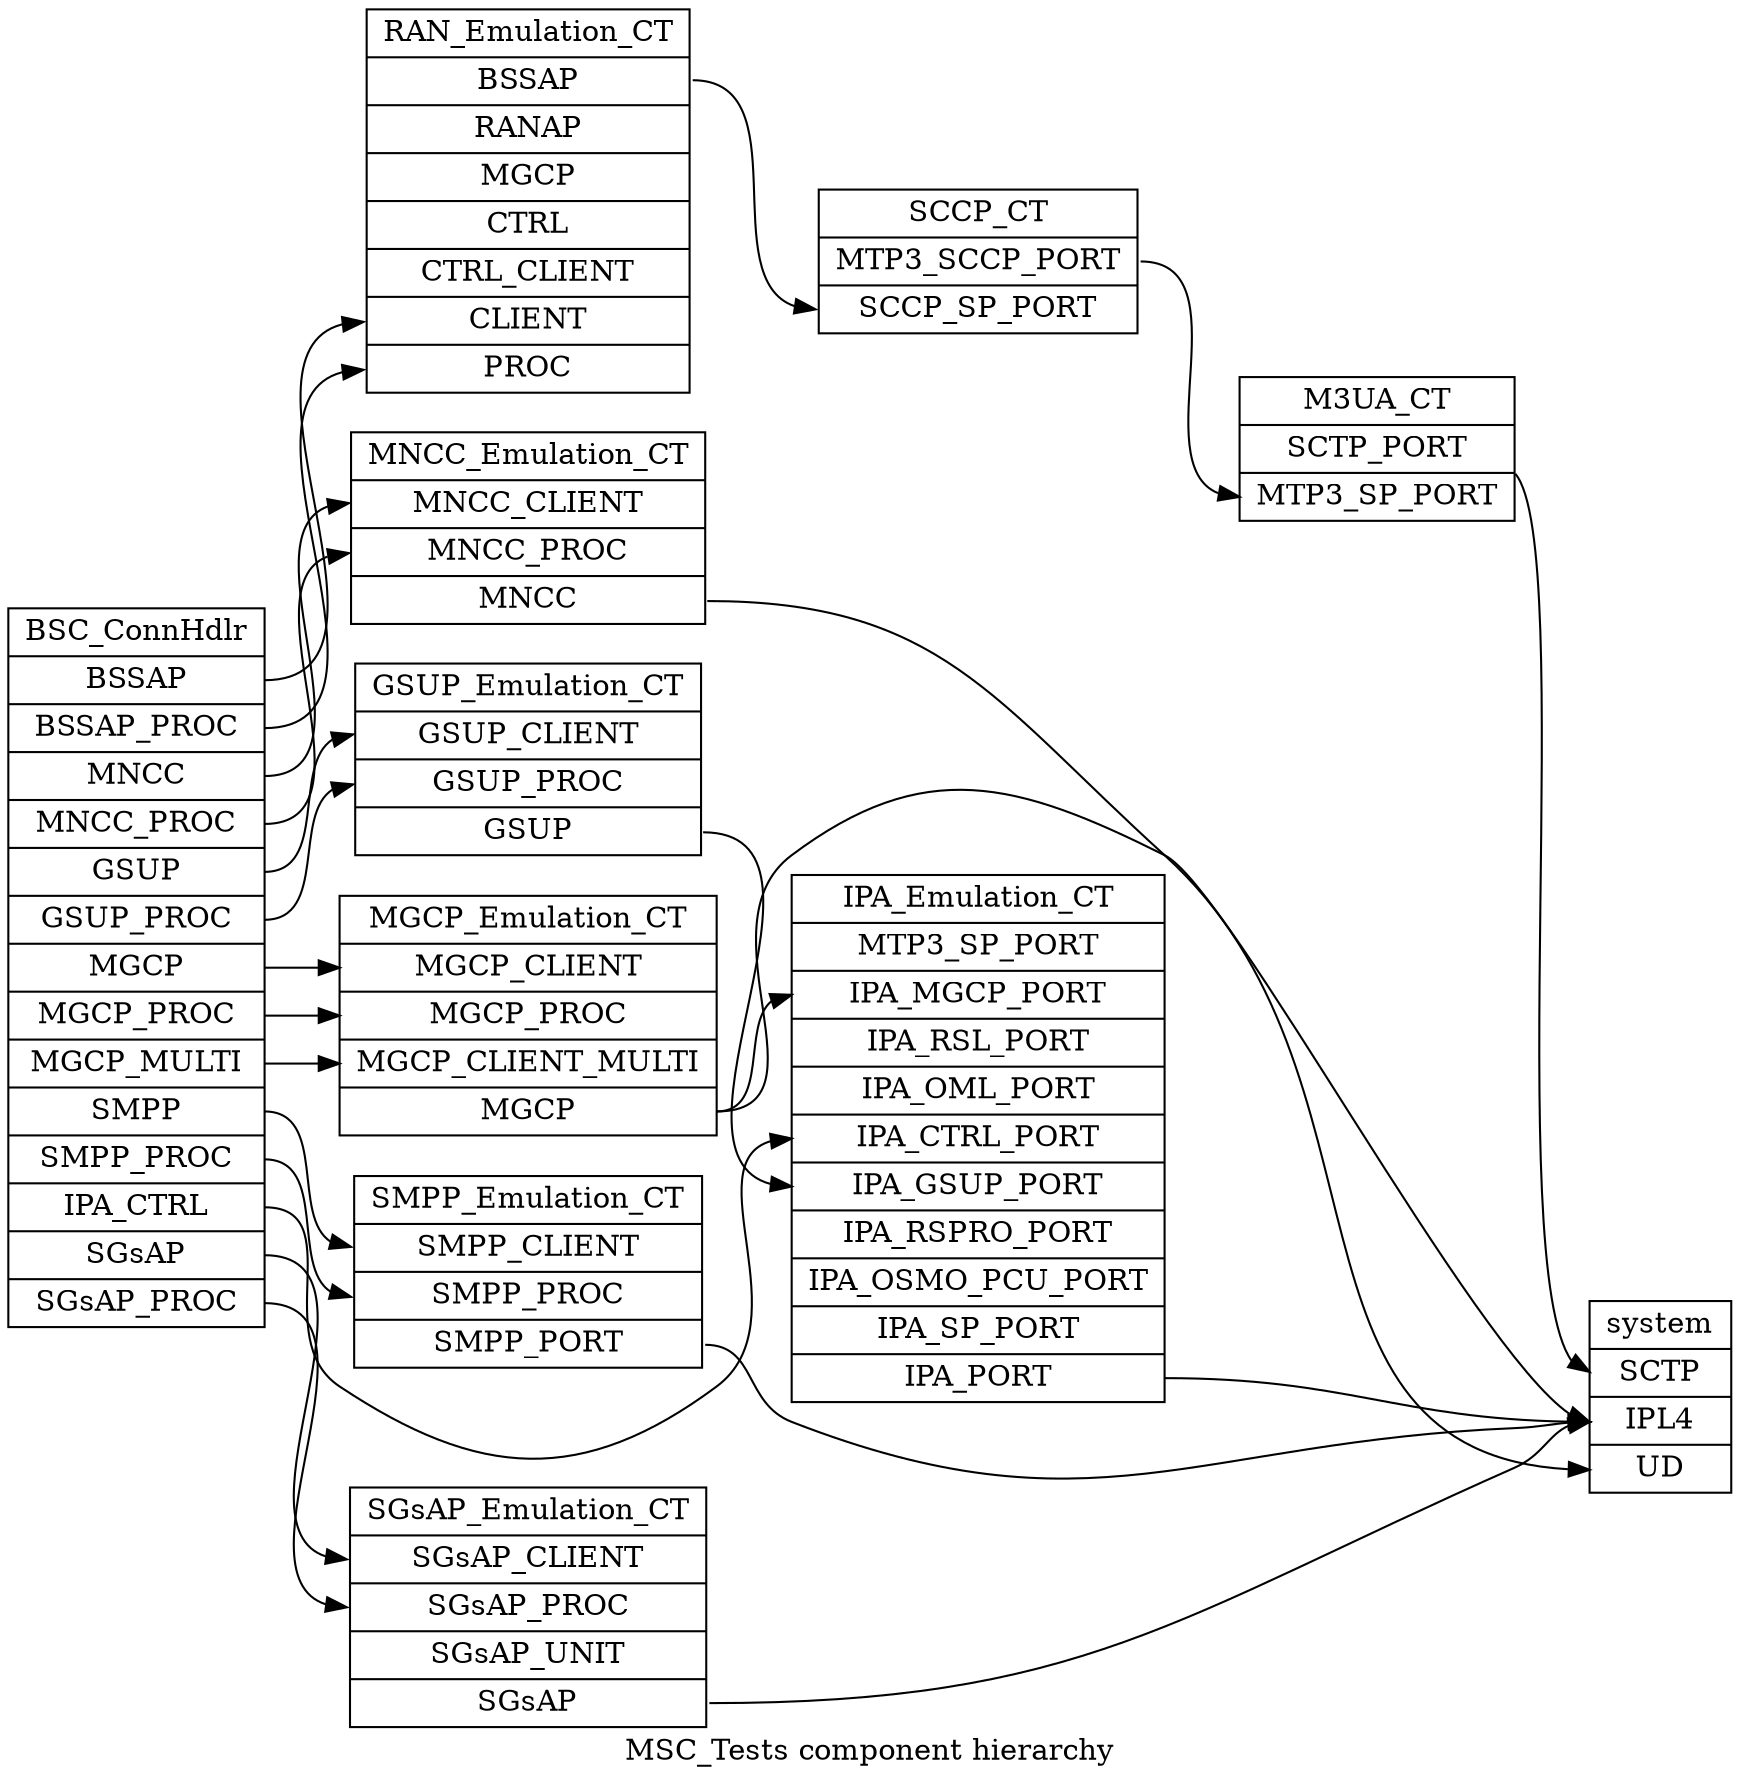 digraph G {
	rankdir = LR;
	label = "MSC_Tests component hierarchy";

	"BSC_ConnHdlr" [
		shape = "record"
		label = "<f0> BSC_ConnHdlr | <BSSAP> BSSAP | <BSSAP_PROC> BSSAP_PROC | <MNCC> MNCC | <MNCC_PROC> MNCC_PROC | <GSUP> GSUP | <GSUP_PROC> GSUP_PROC | <MGCP> MGCP | <MGCP_PROC> MGCP_PROC | <MGCP_MULTI> MGCP_MULTI | <SMPP> SMPP | <SMPP_PROC> SMPP_PROC | <IPA_CTRL> IPA_CTRL | <SGsAP> SGsAP | <SGsAP_PROC> SGsAP_PROC"
	];

	"RAN_Emulation_CT" [
		shape = "record"
		label = "<f0> RAN_Emulation_CT | <BSSAP> BSSAP | <RANAP> RANAP | <MGCP> MGCP | <CTRL> CTRL | <CTRL_CLIENT> CTRL_CLIENT | <CLIENT> CLIENT | <PROC> PROC"
	];
	"RAN_Emulation_CT":BSSAP -> "SCCP_CT":SCCP_SP_PORT
	"BSC_ConnHdlr":BSSAP -> "RAN_Emulation_CT":CLIENT
	"BSC_ConnHdlr":BSSAP_PROC -> "RAN_Emulation_CT":PROC
	"BSC_ConnHdlr":IPA_CTRL -> "IPA_Emulation_CT":IPA_CTRL_PORT


	"SCCP_CT" [
		shape = "record"
		label = "<f0> SCCP_CT | <MTP3_SCCP_PORT> MTP3_SCCP_PORT | <SCCP_SP_PORT> SCCP_SP_PORT"
	];
	"SCCP_CT":MTP3_SCCP_PORT -> "M3UA_CT":MTP3_SP_PORT

	"M3UA_CT" [

		shape = "record"
		label = "<f0> M3UA_CT | <STCP_PORT> SCTP_PORT | <MTP3_SP_PORT> MTP3_SP_PORT"
	];
	"M3UA_CT":SCTP_PORT -> "system":SCTP


	"MNCC_Emulation_CT" [
		shape = "record"
		label = "<f0> MNCC_Emulation_CT | <MNCC_CLIENT> MNCC_CLIENT | <MNCC_PROC> MNCC_PROC | <MNCC> MNCC"
	]
	"MNCC_Emulation_CT":MNCC -> "system":UD
	"BSC_ConnHdlr":MNCC -> "MNCC_Emulation_CT":MNCC_CLIENT
	"BSC_ConnHdlr":MNCC_PROC -> "MNCC_Emulation_CT":MNCC_PROC


	"GSUP_Emulation_CT" [
		shape = "record"
		label = "<f0> GSUP_Emulation_CT | <GSUP_CLIENT> GSUP_CLIENT | <GSUP_PROC> GSUP_PROC | <GSUP> GSUP"
	]
	"GSUP_Emulation_CT":GSUP -> "IPA_Emulation_CT":IPA_GSUP_PORT
	"BSC_ConnHdlr":GSUP -> "GSUP_Emulation_CT":GSUP_CLIENT
	"BSC_ConnHdlr":GSUP_PROC -> "GSUP_Emulation_CT":GSUP_PROC


	"MGCP_Emulation_CT" [
		shape = "record"
		label = "<f0> MGCP_Emulation_CT | <MGCP_CLIENT> MGCP_CLIENT | <MGCP_PROC> MGCP_PROC | <MGCP_CLIENT_MULTI> MGCP_CLIENT_MULTI | <MGCP> MGCP"
	]
	"MGCP_Emulation_CT":MGCP -> "system":IPL4
	"MGCP_Emulation_CT":MGCP -> "IPA_Emulation_CT":IPA_MGCP_PORT
	"BSC_ConnHdlr":MGCP -> "MGCP_Emulation_CT":MGCP_CLIENT
	"BSC_ConnHdlr":MGCP_PROC -> "MGCP_Emulation_CT":MGCP_PROC
	"BSC_ConnHdlr":MGCP_MULTI -> "MGCP_Emulation_CT":MGCP_CLIENT_MULTI

	"SMPP_Emulation_CT" [
		shape = "record"
		label = "<f0> SMPP_Emulation_CT | <SMPP_CLIENT> SMPP_CLIENT | <SMPP_PROC> SMPP_PROC | <SMPP_PORT> SMPP_PORT"
	]
	"SMPP_Emulation_CT":SMPP_PORT -> "system":IPL4
	"BSC_ConnHdlr":SMPP -> "SMPP_Emulation_CT":SMPP_CLIENT
	"BSC_ConnHdlr":SMPP_PROC -> "SMPP_Emulation_CT":SMPP_PROC

	"SGsAP_Emulation_CT" [
		shape = "record"
		label = "<f0> SGsAP_Emulation_CT | <SGsAP_CLIENT> SGsAP_CLIENT | <SGsAP_PROC> SGsAP_PROC | <SGsAP_UNIT> SGsAP_UNIT | <SGsAP> SGsAP"
	]
	"SGsAP_Emulation_CT":SGsAP -> "system":IPL4
	"BSC_ConnHdlr":SGsAP -> "SGsAP_Emulation_CT":SGsAP_CLIENT
	"BSC_ConnHdlr":SGsAP_PROC -> "SGsAP_Emulation_CT":SGsAP_PROC

	"IPA_Emulation_CT" [
		shape = "record"
		label = "<f0> IPA_Emulation_CT | <MTP3_SP_PORT> MTP3_SP_PORT | <IPA_MGCP_PORT> IPA_MGCP_PORT | <IPA_RSL_PORT> IPA_RSL_PORT | <IPA_OML_PORT> IPA_OML_PORT | <IPA_CTRL_PORT> IPA_CTRL_PORT | <IPA_GSUP_PORT> IPA_GSUP_PORT | <IPA_RSPRO_PORT> IPA_RSPRO_PORT | <IPA_OSMO_PCU_PORT> IPA_OSMO_PCU_PORT | <IPA_SP_PORT> IPA_SP_PORT | <IPA_PORT> IPA_PORT"
	];
	"IPA_Emulation_CT":IPA_PORT -> "system":IPL4


	"system" [
		shape = "record"
		label = "<f0> system | <SCTP> SCTP | <IPL4> IPL4 | <UD> UD"
	];
}
